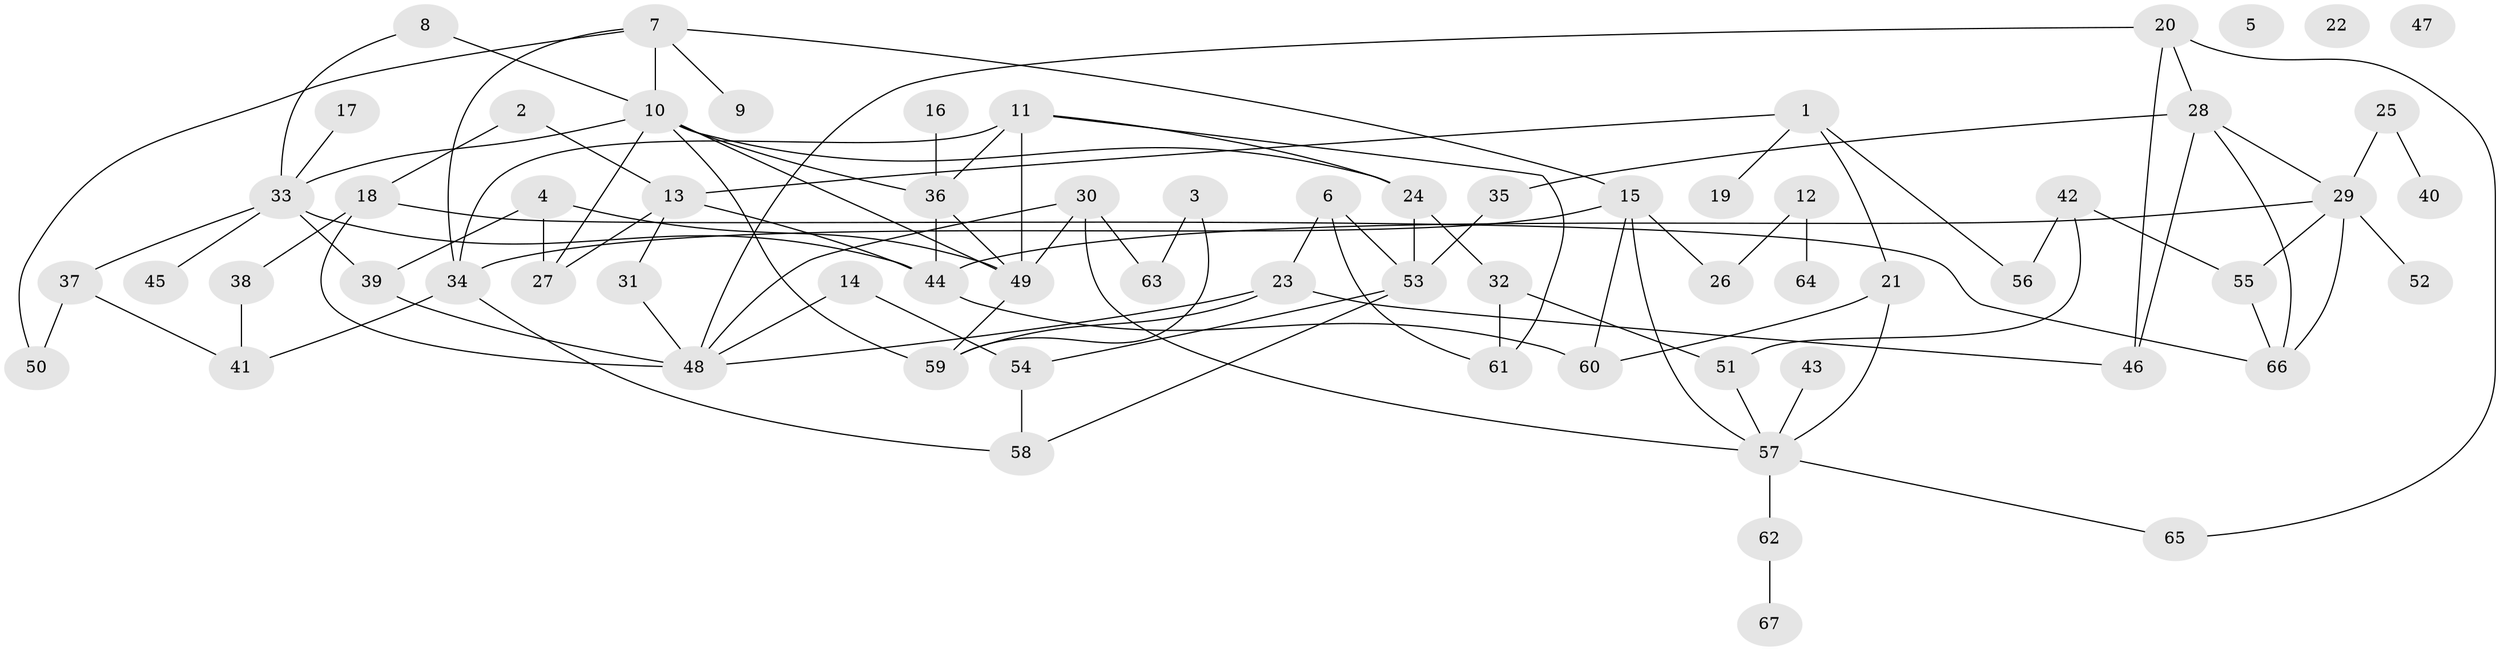 // Generated by graph-tools (version 1.1) at 2025/25/03/09/25 03:25:13]
// undirected, 67 vertices, 103 edges
graph export_dot {
graph [start="1"]
  node [color=gray90,style=filled];
  1;
  2;
  3;
  4;
  5;
  6;
  7;
  8;
  9;
  10;
  11;
  12;
  13;
  14;
  15;
  16;
  17;
  18;
  19;
  20;
  21;
  22;
  23;
  24;
  25;
  26;
  27;
  28;
  29;
  30;
  31;
  32;
  33;
  34;
  35;
  36;
  37;
  38;
  39;
  40;
  41;
  42;
  43;
  44;
  45;
  46;
  47;
  48;
  49;
  50;
  51;
  52;
  53;
  54;
  55;
  56;
  57;
  58;
  59;
  60;
  61;
  62;
  63;
  64;
  65;
  66;
  67;
  1 -- 13;
  1 -- 19;
  1 -- 21;
  1 -- 56;
  2 -- 13;
  2 -- 18;
  3 -- 59;
  3 -- 63;
  4 -- 27;
  4 -- 39;
  4 -- 49;
  6 -- 23;
  6 -- 53;
  6 -- 61;
  7 -- 9;
  7 -- 10;
  7 -- 15;
  7 -- 34;
  7 -- 50;
  8 -- 10;
  8 -- 33;
  10 -- 24;
  10 -- 27;
  10 -- 33;
  10 -- 36;
  10 -- 49;
  10 -- 59;
  11 -- 24;
  11 -- 34;
  11 -- 36;
  11 -- 49;
  11 -- 61;
  12 -- 26;
  12 -- 64;
  13 -- 27;
  13 -- 31;
  13 -- 44;
  14 -- 48;
  14 -- 54;
  15 -- 26;
  15 -- 34;
  15 -- 57;
  15 -- 60;
  16 -- 36;
  17 -- 33;
  18 -- 38;
  18 -- 48;
  18 -- 66;
  20 -- 28;
  20 -- 46;
  20 -- 48;
  20 -- 65;
  21 -- 57;
  21 -- 60;
  23 -- 46;
  23 -- 48;
  23 -- 59;
  24 -- 32;
  24 -- 53;
  25 -- 29;
  25 -- 40;
  28 -- 29;
  28 -- 35;
  28 -- 46;
  28 -- 66;
  29 -- 44;
  29 -- 52;
  29 -- 55;
  29 -- 66;
  30 -- 48;
  30 -- 49;
  30 -- 57;
  30 -- 63;
  31 -- 48;
  32 -- 51;
  32 -- 61;
  33 -- 37;
  33 -- 39;
  33 -- 44;
  33 -- 45;
  34 -- 41;
  34 -- 58;
  35 -- 53;
  36 -- 44;
  36 -- 49;
  37 -- 41;
  37 -- 50;
  38 -- 41;
  39 -- 48;
  42 -- 51;
  42 -- 55;
  42 -- 56;
  43 -- 57;
  44 -- 60;
  49 -- 59;
  51 -- 57;
  53 -- 54;
  53 -- 58;
  54 -- 58;
  55 -- 66;
  57 -- 62;
  57 -- 65;
  62 -- 67;
}

